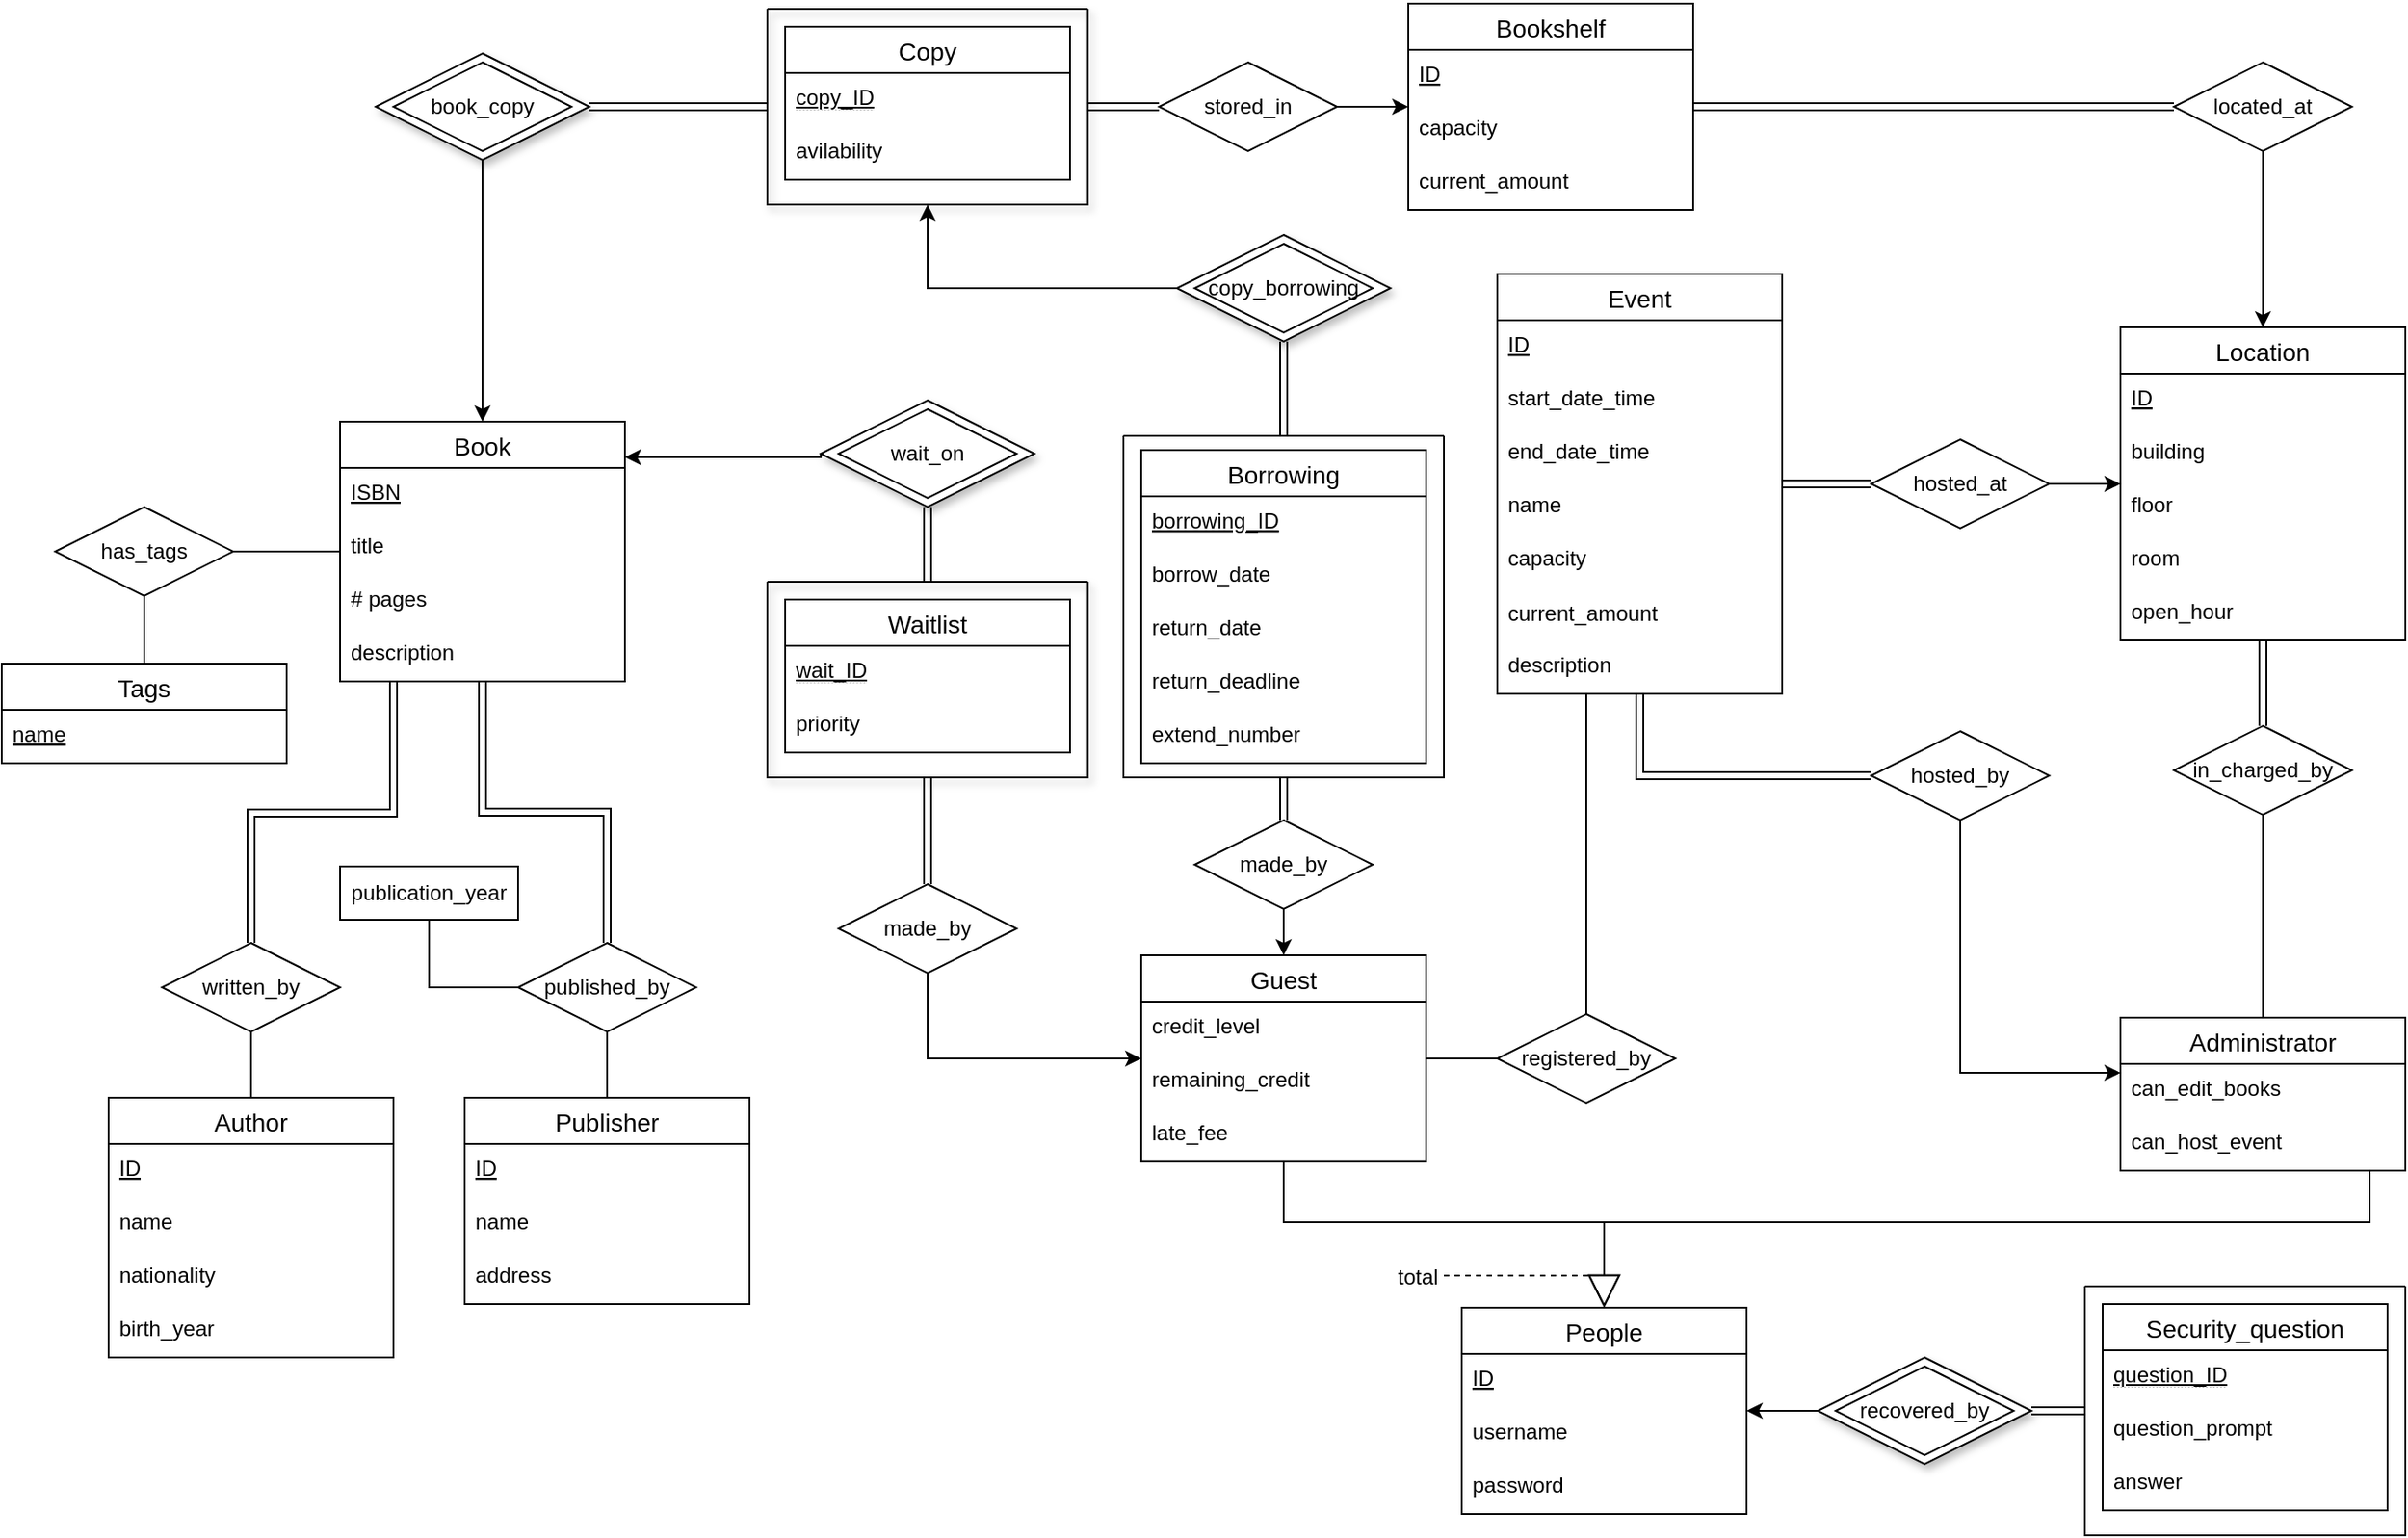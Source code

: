 <mxfile version="20.8.16" type="device"><diagram id="R2lEEEUBdFMjLlhIrx00" name="Page-1"><mxGraphModel dx="2229" dy="854" grid="1" gridSize="10" guides="1" tooltips="1" connect="1" arrows="1" fold="1" page="1" pageScale="1" pageWidth="850" pageHeight="1100" math="0" shadow="0" extFonts="Permanent Marker^https://fonts.googleapis.com/css?family=Permanent+Marker"><root><mxCell id="0"/><mxCell id="1" parent="0"/><mxCell id="3pUokIxNdo1e3XjNeTQa-15" value="" style="rhombus;whiteSpace=wrap;html=1;shadow=1;" parent="1" vertex="1"><mxGeometry x="-30" y="298" width="120" height="60" as="geometry"/></mxCell><mxCell id="3pUokIxNdo1e3XjNeTQa-14" value="" style="rhombus;whiteSpace=wrap;html=1;shadow=1;" parent="1" vertex="1"><mxGeometry x="170" y="205" width="120" height="60" as="geometry"/></mxCell><mxCell id="M0YwCfA4mjr5i9VfoFUj-1" value="Book" style="swimlane;fontStyle=0;childLayout=stackLayout;horizontal=1;startSize=26;horizontalStack=0;resizeParent=1;resizeParentMax=0;resizeLast=0;collapsible=1;marginBottom=0;align=center;fontSize=14;" parent="1" vertex="1"><mxGeometry x="-300" y="310" width="160" height="146" as="geometry"/></mxCell><mxCell id="M0YwCfA4mjr5i9VfoFUj-2" value="ISBN" style="text;strokeColor=none;fillColor=none;spacingLeft=4;spacingRight=4;overflow=hidden;rotatable=0;points=[[0,0.5],[1,0.5]];portConstraint=eastwest;fontSize=12;fontStyle=4" parent="M0YwCfA4mjr5i9VfoFUj-1" vertex="1"><mxGeometry y="26" width="160" height="30" as="geometry"/></mxCell><mxCell id="M0YwCfA4mjr5i9VfoFUj-3" value="title" style="text;strokeColor=none;fillColor=none;spacingLeft=4;spacingRight=4;overflow=hidden;rotatable=0;points=[[0,0.5],[1,0.5]];portConstraint=eastwest;fontSize=12;" parent="M0YwCfA4mjr5i9VfoFUj-1" vertex="1"><mxGeometry y="56" width="160" height="30" as="geometry"/></mxCell><mxCell id="6Vq29FL__fgsb-6oe8JI-12" value="# pages" style="text;strokeColor=none;fillColor=none;spacingLeft=4;spacingRight=4;overflow=hidden;rotatable=0;points=[[0,0.5],[1,0.5]];portConstraint=eastwest;fontSize=12;" parent="M0YwCfA4mjr5i9VfoFUj-1" vertex="1"><mxGeometry y="86" width="160" height="30" as="geometry"/></mxCell><mxCell id="3pUokIxNdo1e3XjNeTQa-11" value="description" style="text;strokeColor=none;fillColor=none;spacingLeft=4;spacingRight=4;overflow=hidden;rotatable=0;points=[[0,0.5],[1,0.5]];portConstraint=eastwest;fontSize=12;" parent="M0YwCfA4mjr5i9VfoFUj-1" vertex="1"><mxGeometry y="116" width="160" height="30" as="geometry"/></mxCell><mxCell id="M0YwCfA4mjr5i9VfoFUj-5" value="Bookshelf" style="swimlane;fontStyle=0;childLayout=stackLayout;horizontal=1;startSize=26;horizontalStack=0;resizeParent=1;resizeParentMax=0;resizeLast=0;collapsible=1;marginBottom=0;align=center;fontSize=14;" parent="1" vertex="1"><mxGeometry x="300" y="75" width="160" height="116" as="geometry"/></mxCell><mxCell id="M0YwCfA4mjr5i9VfoFUj-6" value="ID" style="text;strokeColor=none;fillColor=none;spacingLeft=4;spacingRight=4;overflow=hidden;rotatable=0;points=[[0,0.5],[1,0.5]];portConstraint=eastwest;fontSize=12;fontStyle=4" parent="M0YwCfA4mjr5i9VfoFUj-5" vertex="1"><mxGeometry y="26" width="160" height="30" as="geometry"/></mxCell><mxCell id="M0YwCfA4mjr5i9VfoFUj-8" value="capacity" style="text;strokeColor=none;fillColor=none;spacingLeft=4;spacingRight=4;overflow=hidden;rotatable=0;points=[[0,0.5],[1,0.5]];portConstraint=eastwest;fontSize=12;" parent="M0YwCfA4mjr5i9VfoFUj-5" vertex="1"><mxGeometry y="56" width="160" height="30" as="geometry"/></mxCell><mxCell id="RutCKX_S9ad8p6_v9QBn-16" value="current_amount" style="text;strokeColor=none;fillColor=none;spacingLeft=4;spacingRight=4;overflow=hidden;rotatable=0;points=[[0,0.5],[1,0.5]];portConstraint=eastwest;fontSize=12;" parent="M0YwCfA4mjr5i9VfoFUj-5" vertex="1"><mxGeometry y="86" width="160" height="30" as="geometry"/></mxCell><mxCell id="M0YwCfA4mjr5i9VfoFUj-9" value="Location" style="swimlane;fontStyle=0;childLayout=stackLayout;horizontal=1;startSize=26;horizontalStack=0;resizeParent=1;resizeParentMax=0;resizeLast=0;collapsible=1;marginBottom=0;align=center;fontSize=14;" parent="1" vertex="1"><mxGeometry x="700" y="257" width="160" height="176" as="geometry"/></mxCell><mxCell id="M0YwCfA4mjr5i9VfoFUj-11" value="ID" style="text;strokeColor=none;fillColor=none;spacingLeft=4;spacingRight=4;overflow=hidden;rotatable=0;points=[[0,0.5],[1,0.5]];portConstraint=eastwest;fontSize=12;fontStyle=4" parent="M0YwCfA4mjr5i9VfoFUj-9" vertex="1"><mxGeometry y="26" width="160" height="30" as="geometry"/></mxCell><mxCell id="AqIdlSZo3u4nEyOkJ_SE-2" value="building" style="text;strokeColor=none;fillColor=none;spacingLeft=4;spacingRight=4;overflow=hidden;rotatable=0;points=[[0,0.5],[1,0.5]];portConstraint=eastwest;fontSize=12;fontStyle=0" parent="M0YwCfA4mjr5i9VfoFUj-9" vertex="1"><mxGeometry y="56" width="160" height="30" as="geometry"/></mxCell><mxCell id="M0YwCfA4mjr5i9VfoFUj-12" value="floor" style="text;strokeColor=none;fillColor=none;spacingLeft=4;spacingRight=4;overflow=hidden;rotatable=0;points=[[0,0.5],[1,0.5]];portConstraint=eastwest;fontSize=12;fontStyle=0" parent="M0YwCfA4mjr5i9VfoFUj-9" vertex="1"><mxGeometry y="86" width="160" height="30" as="geometry"/></mxCell><mxCell id="RutCKX_S9ad8p6_v9QBn-11" value="room" style="text;strokeColor=none;fillColor=none;spacingLeft=4;spacingRight=4;overflow=hidden;rotatable=0;points=[[0,0.5],[1,0.5]];portConstraint=eastwest;fontSize=12;fontStyle=0" parent="M0YwCfA4mjr5i9VfoFUj-9" vertex="1"><mxGeometry y="116" width="160" height="30" as="geometry"/></mxCell><mxCell id="m7qZ3WIpsGeV1RLe8qS_-42" value="open_hour" style="text;strokeColor=none;fillColor=none;spacingLeft=4;spacingRight=4;overflow=hidden;rotatable=0;points=[[0,0.5],[1,0.5]];portConstraint=eastwest;fontSize=12;fontStyle=0" parent="M0YwCfA4mjr5i9VfoFUj-9" vertex="1"><mxGeometry y="146" width="160" height="30" as="geometry"/></mxCell><mxCell id="M0YwCfA4mjr5i9VfoFUj-31" style="edgeStyle=orthogonalEdgeStyle;shape=link;rounded=0;orthogonalLoop=1;jettySize=auto;html=1;exitX=0;exitY=0.5;exitDx=0;exitDy=0;" parent="1" source="M0YwCfA4mjr5i9VfoFUj-13" target="6Vq29FL__fgsb-6oe8JI-7" edge="1"><mxGeometry relative="1" as="geometry"><mxPoint x="220" y="-20" as="targetPoint"/></mxGeometry></mxCell><mxCell id="M0YwCfA4mjr5i9VfoFUj-72" style="edgeStyle=orthogonalEdgeStyle;rounded=0;orthogonalLoop=1;jettySize=auto;html=1;exitX=1;exitY=0.5;exitDx=0;exitDy=0;" parent="1" source="M0YwCfA4mjr5i9VfoFUj-13" target="M0YwCfA4mjr5i9VfoFUj-5" edge="1"><mxGeometry relative="1" as="geometry"/></mxCell><mxCell id="M0YwCfA4mjr5i9VfoFUj-13" value="stored_in" style="rhombus;whiteSpace=wrap;html=1;" parent="1" vertex="1"><mxGeometry x="160" y="108" width="100" height="50" as="geometry"/></mxCell><mxCell id="M0YwCfA4mjr5i9VfoFUj-33" style="edgeStyle=orthogonalEdgeStyle;rounded=0;orthogonalLoop=1;jettySize=auto;html=1;exitX=0;exitY=0.5;exitDx=0;exitDy=0;shape=link;" parent="1" source="M0YwCfA4mjr5i9VfoFUj-14" target="M0YwCfA4mjr5i9VfoFUj-5" edge="1"><mxGeometry relative="1" as="geometry"/></mxCell><mxCell id="M0YwCfA4mjr5i9VfoFUj-73" style="edgeStyle=orthogonalEdgeStyle;rounded=0;orthogonalLoop=1;jettySize=auto;html=1;exitX=0.5;exitY=1;exitDx=0;exitDy=0;" parent="1" source="M0YwCfA4mjr5i9VfoFUj-14" target="M0YwCfA4mjr5i9VfoFUj-9" edge="1"><mxGeometry relative="1" as="geometry"><mxPoint x="590" y="123" as="targetPoint"/></mxGeometry></mxCell><mxCell id="M0YwCfA4mjr5i9VfoFUj-14" value="located_at" style="rhombus;whiteSpace=wrap;html=1;" parent="1" vertex="1"><mxGeometry x="730" y="108" width="100" height="50" as="geometry"/></mxCell><mxCell id="M0YwCfA4mjr5i9VfoFUj-15" value="Author" style="swimlane;fontStyle=0;childLayout=stackLayout;horizontal=1;startSize=26;horizontalStack=0;resizeParent=1;resizeParentMax=0;resizeLast=0;collapsible=1;marginBottom=0;align=center;fontSize=14;" parent="1" vertex="1"><mxGeometry x="-430" y="690" width="160" height="146" as="geometry"/></mxCell><mxCell id="M0YwCfA4mjr5i9VfoFUj-16" value="ID" style="text;strokeColor=none;fillColor=none;spacingLeft=4;spacingRight=4;overflow=hidden;rotatable=0;points=[[0,0.5],[1,0.5]];portConstraint=eastwest;fontSize=12;fontStyle=4" parent="M0YwCfA4mjr5i9VfoFUj-15" vertex="1"><mxGeometry y="26" width="160" height="30" as="geometry"/></mxCell><mxCell id="M0YwCfA4mjr5i9VfoFUj-17" value="name" style="text;strokeColor=none;fillColor=none;spacingLeft=4;spacingRight=4;overflow=hidden;rotatable=0;points=[[0,0.5],[1,0.5]];portConstraint=eastwest;fontSize=12;" parent="M0YwCfA4mjr5i9VfoFUj-15" vertex="1"><mxGeometry y="56" width="160" height="30" as="geometry"/></mxCell><mxCell id="M0YwCfA4mjr5i9VfoFUj-18" value="nationality" style="text;strokeColor=none;fillColor=none;spacingLeft=4;spacingRight=4;overflow=hidden;rotatable=0;points=[[0,0.5],[1,0.5]];portConstraint=eastwest;fontSize=12;" parent="M0YwCfA4mjr5i9VfoFUj-15" vertex="1"><mxGeometry y="86" width="160" height="30" as="geometry"/></mxCell><mxCell id="M0YwCfA4mjr5i9VfoFUj-23" value="birth_year" style="text;strokeColor=none;fillColor=none;spacingLeft=4;spacingRight=4;overflow=hidden;rotatable=0;points=[[0,0.5],[1,0.5]];portConstraint=eastwest;fontSize=12;" parent="M0YwCfA4mjr5i9VfoFUj-15" vertex="1"><mxGeometry y="116" width="160" height="30" as="geometry"/></mxCell><mxCell id="M0YwCfA4mjr5i9VfoFUj-19" value="Publisher" style="swimlane;fontStyle=0;childLayout=stackLayout;horizontal=1;startSize=26;horizontalStack=0;resizeParent=1;resizeParentMax=0;resizeLast=0;collapsible=1;marginBottom=0;align=center;fontSize=14;" parent="1" vertex="1"><mxGeometry x="-230" y="690" width="160" height="116" as="geometry"/></mxCell><mxCell id="M0YwCfA4mjr5i9VfoFUj-20" value="ID" style="text;strokeColor=none;fillColor=none;spacingLeft=4;spacingRight=4;overflow=hidden;rotatable=0;points=[[0,0.5],[1,0.5]];portConstraint=eastwest;fontSize=12;fontStyle=4" parent="M0YwCfA4mjr5i9VfoFUj-19" vertex="1"><mxGeometry y="26" width="160" height="30" as="geometry"/></mxCell><mxCell id="M0YwCfA4mjr5i9VfoFUj-21" value="name" style="text;strokeColor=none;fillColor=none;spacingLeft=4;spacingRight=4;overflow=hidden;rotatable=0;points=[[0,0.5],[1,0.5]];portConstraint=eastwest;fontSize=12;" parent="M0YwCfA4mjr5i9VfoFUj-19" vertex="1"><mxGeometry y="56" width="160" height="30" as="geometry"/></mxCell><mxCell id="M0YwCfA4mjr5i9VfoFUj-22" value="address" style="text;strokeColor=none;fillColor=none;spacingLeft=4;spacingRight=4;overflow=hidden;rotatable=0;points=[[0,0.5],[1,0.5]];portConstraint=eastwest;fontSize=12;" parent="M0YwCfA4mjr5i9VfoFUj-19" vertex="1"><mxGeometry y="86" width="160" height="30" as="geometry"/></mxCell><mxCell id="M0YwCfA4mjr5i9VfoFUj-26" style="edgeStyle=orthogonalEdgeStyle;rounded=0;orthogonalLoop=1;jettySize=auto;html=1;exitX=0.5;exitY=0;exitDx=0;exitDy=0;shape=link;" parent="1" source="M0YwCfA4mjr5i9VfoFUj-24" target="M0YwCfA4mjr5i9VfoFUj-1" edge="1"><mxGeometry relative="1" as="geometry"><Array as="points"><mxPoint x="-350" y="530"/><mxPoint x="-270" y="530"/></Array></mxGeometry></mxCell><mxCell id="M0YwCfA4mjr5i9VfoFUj-24" value="written_by" style="rhombus;whiteSpace=wrap;html=1;" parent="1" vertex="1"><mxGeometry x="-400" y="603" width="100" height="50" as="geometry"/></mxCell><mxCell id="M0YwCfA4mjr5i9VfoFUj-28" style="edgeStyle=orthogonalEdgeStyle;rounded=0;orthogonalLoop=1;jettySize=auto;html=1;shape=link;" parent="1" source="M0YwCfA4mjr5i9VfoFUj-25" target="M0YwCfA4mjr5i9VfoFUj-1" edge="1"><mxGeometry relative="1" as="geometry"/></mxCell><mxCell id="M0YwCfA4mjr5i9VfoFUj-25" value="published_by" style="rhombus;whiteSpace=wrap;html=1;" parent="1" vertex="1"><mxGeometry x="-200" y="603" width="100" height="50" as="geometry"/></mxCell><mxCell id="M0YwCfA4mjr5i9VfoFUj-44" value="Guest" style="swimlane;fontStyle=0;childLayout=stackLayout;horizontal=1;startSize=26;horizontalStack=0;resizeParent=1;resizeParentMax=0;resizeLast=0;collapsible=1;marginBottom=0;align=center;fontSize=14;" parent="1" vertex="1"><mxGeometry x="150" y="610" width="160" height="116" as="geometry"/></mxCell><mxCell id="M0YwCfA4mjr5i9VfoFUj-45" value="credit_level" style="text;strokeColor=none;fillColor=none;spacingLeft=4;spacingRight=4;overflow=hidden;rotatable=0;points=[[0,0.5],[1,0.5]];portConstraint=eastwest;fontSize=12;fontStyle=0" parent="M0YwCfA4mjr5i9VfoFUj-44" vertex="1"><mxGeometry y="26" width="160" height="30" as="geometry"/></mxCell><mxCell id="6Vq29FL__fgsb-6oe8JI-16" value="remaining_credit" style="text;strokeColor=none;fillColor=none;spacingLeft=4;spacingRight=4;overflow=hidden;rotatable=0;points=[[0,0.5],[1,0.5]];portConstraint=eastwest;fontSize=12;" parent="M0YwCfA4mjr5i9VfoFUj-44" vertex="1"><mxGeometry y="56" width="160" height="30" as="geometry"/></mxCell><mxCell id="m7qZ3WIpsGeV1RLe8qS_-4" value="late_fee" style="text;strokeColor=none;fillColor=none;spacingLeft=4;spacingRight=4;overflow=hidden;rotatable=0;points=[[0,0.5],[1,0.5]];portConstraint=eastwest;fontSize=12;" parent="M0YwCfA4mjr5i9VfoFUj-44" vertex="1"><mxGeometry y="86" width="160" height="30" as="geometry"/></mxCell><mxCell id="M0YwCfA4mjr5i9VfoFUj-52" value="People" style="swimlane;fontStyle=0;childLayout=stackLayout;horizontal=1;startSize=26;horizontalStack=0;resizeParent=1;resizeParentMax=0;resizeLast=0;collapsible=1;marginBottom=0;align=center;fontSize=14;" parent="1" vertex="1"><mxGeometry x="330" y="808" width="160" height="116" as="geometry"/></mxCell><mxCell id="M0YwCfA4mjr5i9VfoFUj-53" value="ID" style="text;strokeColor=none;fillColor=none;spacingLeft=4;spacingRight=4;overflow=hidden;rotatable=0;points=[[0,0.5],[1,0.5]];portConstraint=eastwest;fontSize=12;fontStyle=4" parent="M0YwCfA4mjr5i9VfoFUj-52" vertex="1"><mxGeometry y="26" width="160" height="30" as="geometry"/></mxCell><mxCell id="m7qZ3WIpsGeV1RLe8qS_-3" value="username" style="text;strokeColor=none;fillColor=none;spacingLeft=4;spacingRight=4;overflow=hidden;rotatable=0;points=[[0,0.5],[1,0.5]];portConstraint=eastwest;fontSize=12;fontStyle=0" parent="M0YwCfA4mjr5i9VfoFUj-52" vertex="1"><mxGeometry y="56" width="160" height="30" as="geometry"/></mxCell><mxCell id="m7qZ3WIpsGeV1RLe8qS_-9" value="password" style="text;strokeColor=none;fillColor=none;spacingLeft=4;spacingRight=4;overflow=hidden;rotatable=0;points=[[0,0.5],[1,0.5]];portConstraint=eastwest;fontSize=12;fontStyle=0" parent="M0YwCfA4mjr5i9VfoFUj-52" vertex="1"><mxGeometry y="86" width="160" height="30" as="geometry"/></mxCell><mxCell id="M0YwCfA4mjr5i9VfoFUj-56" value="Administrator" style="swimlane;fontStyle=0;childLayout=stackLayout;horizontal=1;startSize=26;horizontalStack=0;resizeParent=1;resizeParentMax=0;resizeLast=0;collapsible=1;marginBottom=0;align=center;fontSize=14;" parent="1" vertex="1"><mxGeometry x="700" y="645" width="160" height="86" as="geometry"/></mxCell><mxCell id="m7qZ3WIpsGeV1RLe8qS_-21" value="can_edit_books" style="text;strokeColor=none;fillColor=none;spacingLeft=4;spacingRight=4;overflow=hidden;rotatable=0;points=[[0,0.5],[1,0.5]];portConstraint=eastwest;fontSize=12;" parent="M0YwCfA4mjr5i9VfoFUj-56" vertex="1"><mxGeometry y="26" width="160" height="30" as="geometry"/></mxCell><mxCell id="m7qZ3WIpsGeV1RLe8qS_-43" value="can_host_event" style="text;strokeColor=none;fillColor=none;spacingLeft=4;spacingRight=4;overflow=hidden;rotatable=0;points=[[0,0.5],[1,0.5]];portConstraint=eastwest;fontSize=12;" parent="M0YwCfA4mjr5i9VfoFUj-56" vertex="1"><mxGeometry y="56" width="160" height="30" as="geometry"/></mxCell><mxCell id="M0YwCfA4mjr5i9VfoFUj-63" value="" style="endArrow=none;html=1;rounded=0;" parent="1" source="M0YwCfA4mjr5i9VfoFUj-15" target="M0YwCfA4mjr5i9VfoFUj-24" edge="1"><mxGeometry width="50" height="50" relative="1" as="geometry"><mxPoint x="-430" y="740" as="sourcePoint"/><mxPoint x="-380" y="690" as="targetPoint"/></mxGeometry></mxCell><mxCell id="M0YwCfA4mjr5i9VfoFUj-64" value="" style="endArrow=none;html=1;rounded=0;" parent="1" source="M0YwCfA4mjr5i9VfoFUj-19" target="M0YwCfA4mjr5i9VfoFUj-25" edge="1"><mxGeometry width="50" height="50" relative="1" as="geometry"><mxPoint x="-490" y="687" as="sourcePoint"/><mxPoint x="-440" y="637" as="targetPoint"/></mxGeometry></mxCell><mxCell id="M0YwCfA4mjr5i9VfoFUj-76" value="" style="endArrow=block;endSize=16;endFill=0;html=1;rounded=0;edgeStyle=orthogonalEdgeStyle;" parent="1" source="M0YwCfA4mjr5i9VfoFUj-44" target="M0YwCfA4mjr5i9VfoFUj-52" edge="1"><mxGeometry width="160" relative="1" as="geometry"><mxPoint x="-35" y="708" as="sourcePoint"/><mxPoint x="125" y="708" as="targetPoint"/><Array as="points"><mxPoint x="230" y="760"/><mxPoint x="410" y="760"/></Array></mxGeometry></mxCell><mxCell id="M0YwCfA4mjr5i9VfoFUj-77" value="" style="endArrow=block;endSize=16;endFill=0;html=1;rounded=0;edgeStyle=orthogonalEdgeStyle;" parent="1" source="M0YwCfA4mjr5i9VfoFUj-56" target="M0YwCfA4mjr5i9VfoFUj-52" edge="1"><mxGeometry width="160" relative="1" as="geometry"><mxPoint x="115" y="788" as="sourcePoint"/><mxPoint x="215" y="704" as="targetPoint"/><Array as="points"><mxPoint x="840" y="760"/><mxPoint x="410" y="760"/></Array></mxGeometry></mxCell><mxCell id="M0YwCfA4mjr5i9VfoFUj-84" value="Borrowing" style="swimlane;fontStyle=0;childLayout=stackLayout;horizontal=1;startSize=26;horizontalStack=0;resizeParent=1;resizeParentMax=0;resizeLast=0;collapsible=1;marginBottom=0;align=center;fontSize=14;" parent="1" vertex="1"><mxGeometry x="150" y="326" width="160" height="176" as="geometry"/></mxCell><mxCell id="M0YwCfA4mjr5i9VfoFUj-85" value="borrowing_ID" style="text;strokeColor=none;fillColor=none;spacingLeft=4;spacingRight=4;overflow=hidden;rotatable=0;points=[[0,0.5],[1,0.5]];portConstraint=eastwest;fontSize=12;fontStyle=4" parent="M0YwCfA4mjr5i9VfoFUj-84" vertex="1"><mxGeometry y="26" width="160" height="30" as="geometry"/></mxCell><mxCell id="M0YwCfA4mjr5i9VfoFUj-86" value="borrow_date" style="text;strokeColor=none;fillColor=none;spacingLeft=4;spacingRight=4;overflow=hidden;rotatable=0;points=[[0,0.5],[1,0.5]];portConstraint=eastwest;fontSize=12;" parent="M0YwCfA4mjr5i9VfoFUj-84" vertex="1"><mxGeometry y="56" width="160" height="30" as="geometry"/></mxCell><mxCell id="M0YwCfA4mjr5i9VfoFUj-108" value="return_date" style="text;strokeColor=none;fillColor=none;spacingLeft=4;spacingRight=4;overflow=hidden;rotatable=0;points=[[0,0.5],[1,0.5]];portConstraint=eastwest;fontSize=12;" parent="M0YwCfA4mjr5i9VfoFUj-84" vertex="1"><mxGeometry y="86" width="160" height="30" as="geometry"/></mxCell><mxCell id="M0YwCfA4mjr5i9VfoFUj-109" value="return_deadline" style="text;strokeColor=none;fillColor=none;spacingLeft=4;spacingRight=4;overflow=hidden;rotatable=0;points=[[0,0.5],[1,0.5]];portConstraint=eastwest;fontSize=12;" parent="M0YwCfA4mjr5i9VfoFUj-84" vertex="1"><mxGeometry y="116" width="160" height="30" as="geometry"/></mxCell><mxCell id="m7qZ3WIpsGeV1RLe8qS_-22" value="extend_number" style="text;strokeColor=none;fillColor=none;spacingLeft=4;spacingRight=4;overflow=hidden;rotatable=0;points=[[0,0.5],[1,0.5]];portConstraint=eastwest;fontSize=12;" parent="M0YwCfA4mjr5i9VfoFUj-84" vertex="1"><mxGeometry y="146" width="160" height="30" as="geometry"/></mxCell><mxCell id="M0YwCfA4mjr5i9VfoFUj-88" style="edgeStyle=orthogonalEdgeStyle;rounded=0;orthogonalLoop=1;jettySize=auto;html=1;shape=link;" parent="1" source="M0YwCfA4mjr5i9VfoFUj-87" target="3pUokIxNdo1e3XjNeTQa-12" edge="1"><mxGeometry relative="1" as="geometry"/></mxCell><mxCell id="M0YwCfA4mjr5i9VfoFUj-89" style="edgeStyle=orthogonalEdgeStyle;rounded=0;orthogonalLoop=1;jettySize=auto;html=1;exitX=0.5;exitY=1;exitDx=0;exitDy=0;" parent="1" source="M0YwCfA4mjr5i9VfoFUj-87" target="M0YwCfA4mjr5i9VfoFUj-44" edge="1"><mxGeometry relative="1" as="geometry"><mxPoint x="230" y="618" as="sourcePoint"/><Array as="points"/></mxGeometry></mxCell><mxCell id="M0YwCfA4mjr5i9VfoFUj-87" value="made_by" style="rhombus;whiteSpace=wrap;html=1;" parent="1" vertex="1"><mxGeometry x="180" y="534" width="100" height="50" as="geometry"/></mxCell><mxCell id="M0YwCfA4mjr5i9VfoFUj-91" style="edgeStyle=orthogonalEdgeStyle;shape=link;rounded=0;orthogonalLoop=1;jettySize=auto;html=1;" parent="1" source="3pUokIxNdo1e3XjNeTQa-14" target="3pUokIxNdo1e3XjNeTQa-12" edge="1"><mxGeometry relative="1" as="geometry"/></mxCell><mxCell id="M0YwCfA4mjr5i9VfoFUj-90" value="copy_borrowing" style="rhombus;whiteSpace=wrap;html=1;" parent="1" vertex="1"><mxGeometry x="180" y="210" width="100" height="50" as="geometry"/></mxCell><mxCell id="M0YwCfA4mjr5i9VfoFUj-94" value="" style="endArrow=none;html=1;rounded=0;edgeStyle=orthogonalEdgeStyle;startArrow=classic;startFill=1;" parent="1" source="6Vq29FL__fgsb-6oe8JI-7" target="3pUokIxNdo1e3XjNeTQa-14" edge="1"><mxGeometry width="50" height="50" relative="1" as="geometry"><mxPoint x="130" y="470" as="sourcePoint"/><mxPoint x="190" y="430" as="targetPoint"/><Array as="points"><mxPoint x="30" y="235"/></Array></mxGeometry></mxCell><mxCell id="RutCKX_S9ad8p6_v9QBn-1" value="Tags" style="swimlane;fontStyle=0;childLayout=stackLayout;horizontal=1;startSize=26;horizontalStack=0;resizeParent=1;resizeParentMax=0;resizeLast=0;collapsible=1;marginBottom=0;align=center;fontSize=14;" parent="1" vertex="1"><mxGeometry x="-490" y="446" width="160" height="56" as="geometry"/></mxCell><mxCell id="RutCKX_S9ad8p6_v9QBn-2" value="name" style="text;strokeColor=none;fillColor=none;spacingLeft=4;spacingRight=4;overflow=hidden;rotatable=0;points=[[0,0.5],[1,0.5]];portConstraint=eastwest;fontSize=12;fontStyle=4" parent="RutCKX_S9ad8p6_v9QBn-1" vertex="1"><mxGeometry y="26" width="160" height="30" as="geometry"/></mxCell><mxCell id="RutCKX_S9ad8p6_v9QBn-7" value="has_tags" style="rhombus;whiteSpace=wrap;html=1;" parent="1" vertex="1"><mxGeometry x="-460" y="358" width="100" height="50" as="geometry"/></mxCell><mxCell id="RutCKX_S9ad8p6_v9QBn-8" value="" style="endArrow=none;html=1;rounded=0;edgeStyle=orthogonalEdgeStyle;" parent="1" source="M0YwCfA4mjr5i9VfoFUj-1" target="RutCKX_S9ad8p6_v9QBn-7" edge="1"><mxGeometry width="50" height="50" relative="1" as="geometry"><mxPoint x="-560" y="163" as="sourcePoint"/><mxPoint x="-520" y="163" as="targetPoint"/></mxGeometry></mxCell><mxCell id="RutCKX_S9ad8p6_v9QBn-9" value="" style="endArrow=none;html=1;rounded=0;exitX=0.5;exitY=1;exitDx=0;exitDy=0;edgeStyle=orthogonalEdgeStyle;" parent="1" source="RutCKX_S9ad8p6_v9QBn-7" target="RutCKX_S9ad8p6_v9QBn-1" edge="1"><mxGeometry width="50" height="50" relative="1" as="geometry"><mxPoint x="-690" y="380" as="sourcePoint"/><mxPoint x="-650" y="380" as="targetPoint"/></mxGeometry></mxCell><mxCell id="6Vq29FL__fgsb-6oe8JI-1" value="Copy" style="swimlane;fontStyle=0;childLayout=stackLayout;horizontal=1;startSize=26;horizontalStack=0;resizeParent=1;resizeParentMax=0;resizeLast=0;collapsible=1;marginBottom=0;align=center;fontSize=14;" parent="1" vertex="1"><mxGeometry x="-50" y="88" width="160" height="86" as="geometry"/></mxCell><mxCell id="6Vq29FL__fgsb-6oe8JI-2" value="&lt;u style=&quot;text-decoration:underline dotted;text-underline-position:under&quot;&gt;copy_ID&lt;/u&gt;" style="text;strokeColor=none;fillColor=none;spacingLeft=4;spacingRight=4;overflow=hidden;rotatable=0;points=[[0,0.5],[1,0.5]];portConstraint=eastwest;fontSize=12;fontStyle=4;html=1;" parent="6Vq29FL__fgsb-6oe8JI-1" vertex="1"><mxGeometry y="26" width="160" height="30" as="geometry"/></mxCell><mxCell id="6Vq29FL__fgsb-6oe8JI-6" value="avilability" style="text;strokeColor=none;fillColor=none;spacingLeft=4;spacingRight=4;overflow=hidden;rotatable=0;points=[[0,0.5],[1,0.5]];portConstraint=eastwest;fontSize=12;" parent="6Vq29FL__fgsb-6oe8JI-1" vertex="1"><mxGeometry y="56" width="160" height="30" as="geometry"/></mxCell><mxCell id="6Vq29FL__fgsb-6oe8JI-7" value="" style="swimlane;startSize=0;shadow=1;" parent="1" vertex="1"><mxGeometry x="-60" y="78" width="180" height="110" as="geometry"><mxRectangle x="710" y="550" width="50" height="40" as="alternateBounds"/></mxGeometry></mxCell><mxCell id="6Vq29FL__fgsb-6oe8JI-10" style="edgeStyle=orthogonalEdgeStyle;rounded=0;orthogonalLoop=1;jettySize=auto;html=1;exitX=1;exitY=0.5;exitDx=0;exitDy=0;shape=link;" parent="1" source="6Vq29FL__fgsb-6oe8JI-8" target="6Vq29FL__fgsb-6oe8JI-7" edge="1"><mxGeometry relative="1" as="geometry"/></mxCell><mxCell id="6Vq29FL__fgsb-6oe8JI-11" style="edgeStyle=orthogonalEdgeStyle;rounded=0;orthogonalLoop=1;jettySize=auto;html=1;exitX=0.5;exitY=1;exitDx=0;exitDy=0;" parent="1" source="6Vq29FL__fgsb-6oe8JI-8" target="M0YwCfA4mjr5i9VfoFUj-1" edge="1"><mxGeometry relative="1" as="geometry"><mxPoint x="-10" y="469" as="targetPoint"/><Array as="points"><mxPoint x="-220" y="270"/><mxPoint x="-220" y="270"/></Array></mxGeometry></mxCell><mxCell id="6Vq29FL__fgsb-6oe8JI-8" value="" style="rhombus;whiteSpace=wrap;html=1;shadow=1;" parent="1" vertex="1"><mxGeometry x="-280" y="103" width="120" height="60" as="geometry"/></mxCell><mxCell id="6Vq29FL__fgsb-6oe8JI-9" value="book_copy" style="rhombus;whiteSpace=wrap;html=1;" parent="1" vertex="1"><mxGeometry x="-270" y="108" width="100" height="50" as="geometry"/></mxCell><mxCell id="6Vq29FL__fgsb-6oe8JI-13" value="publication_year" style="rounded=0;whiteSpace=wrap;html=1;" parent="1" vertex="1"><mxGeometry x="-300" y="560" width="100" height="30" as="geometry"/></mxCell><mxCell id="6Vq29FL__fgsb-6oe8JI-15" value="" style="endArrow=none;html=1;rounded=0;edgeStyle=orthogonalEdgeStyle;entryX=0;entryY=0.5;entryDx=0;entryDy=0;" parent="1" source="6Vq29FL__fgsb-6oe8JI-13" target="M0YwCfA4mjr5i9VfoFUj-25" edge="1"><mxGeometry width="50" height="50" relative="1" as="geometry"><mxPoint x="-20" y="747" as="sourcePoint"/><mxPoint x="30" y="697" as="targetPoint"/></mxGeometry></mxCell><mxCell id="m7qZ3WIpsGeV1RLe8qS_-6" style="edgeStyle=orthogonalEdgeStyle;rounded=0;orthogonalLoop=1;jettySize=auto;html=1;exitX=0.5;exitY=0;exitDx=0;exitDy=0;shape=link;" parent="1" source="m7qZ3WIpsGeV1RLe8qS_-5" target="M0YwCfA4mjr5i9VfoFUj-9" edge="1"><mxGeometry relative="1" as="geometry"/></mxCell><mxCell id="m7qZ3WIpsGeV1RLe8qS_-7" style="edgeStyle=orthogonalEdgeStyle;rounded=0;orthogonalLoop=1;jettySize=auto;html=1;exitX=0.5;exitY=1;exitDx=0;exitDy=0;endArrow=none;endFill=0;" parent="1" source="m7qZ3WIpsGeV1RLe8qS_-5" target="M0YwCfA4mjr5i9VfoFUj-56" edge="1"><mxGeometry relative="1" as="geometry"><Array as="points"><mxPoint x="780" y="623"/><mxPoint x="780" y="623"/></Array></mxGeometry></mxCell><mxCell id="m7qZ3WIpsGeV1RLe8qS_-5" value="in_charged_by" style="rhombus;whiteSpace=wrap;html=1;" parent="1" vertex="1"><mxGeometry x="730" y="481" width="100" height="50" as="geometry"/></mxCell><mxCell id="m7qZ3WIpsGeV1RLe8qS_-53" style="edgeStyle=orthogonalEdgeStyle;shape=link;rounded=0;orthogonalLoop=1;jettySize=auto;html=1;exitX=0;exitY=0.5;exitDx=0;exitDy=0;endArrow=classic;endFill=1;" parent="1" source="m7qZ3WIpsGeV1RLe8qS_-45" target="m7qZ3WIpsGeV1RLe8qS_-33" edge="1"><mxGeometry relative="1" as="geometry"><mxPoint x="525.525" y="308.531" as="targetPoint"/><Array as="points"/></mxGeometry></mxCell><mxCell id="m7qZ3WIpsGeV1RLe8qS_-54" style="edgeStyle=orthogonalEdgeStyle;rounded=0;orthogonalLoop=1;jettySize=auto;html=1;endArrow=classic;endFill=1;exitX=1;exitY=0.5;exitDx=0;exitDy=0;" parent="1" source="m7qZ3WIpsGeV1RLe8qS_-45" target="M0YwCfA4mjr5i9VfoFUj-9" edge="1"><mxGeometry relative="1" as="geometry"><mxPoint x="640" y="348" as="sourcePoint"/></mxGeometry></mxCell><mxCell id="m7qZ3WIpsGeV1RLe8qS_-45" value="hosted_at" style="rhombus;whiteSpace=wrap;html=1;" parent="1" vertex="1"><mxGeometry x="560" y="320" width="100" height="50" as="geometry"/></mxCell><mxCell id="m7qZ3WIpsGeV1RLe8qS_-47" style="edgeStyle=orthogonalEdgeStyle;rounded=0;orthogonalLoop=1;jettySize=auto;html=1;exitX=0.5;exitY=1;exitDx=0;exitDy=0;" parent="1" source="m7qZ3WIpsGeV1RLe8qS_-46" target="M0YwCfA4mjr5i9VfoFUj-56" edge="1"><mxGeometry relative="1" as="geometry"><Array as="points"><mxPoint x="610" y="676"/></Array></mxGeometry></mxCell><mxCell id="m7qZ3WIpsGeV1RLe8qS_-49" style="edgeStyle=orthogonalEdgeStyle;rounded=0;orthogonalLoop=1;jettySize=auto;html=1;exitX=0;exitY=0.5;exitDx=0;exitDy=0;endArrow=classic;endFill=1;shape=link;" parent="1" source="m7qZ3WIpsGeV1RLe8qS_-46" target="m7qZ3WIpsGeV1RLe8qS_-33" edge="1"><mxGeometry relative="1" as="geometry"><mxPoint x="525" y="358.034" as="targetPoint"/></mxGeometry></mxCell><mxCell id="m7qZ3WIpsGeV1RLe8qS_-46" value="hosted_by" style="rhombus;whiteSpace=wrap;html=1;" parent="1" vertex="1"><mxGeometry x="560" y="484" width="100" height="50" as="geometry"/></mxCell><mxCell id="m7qZ3WIpsGeV1RLe8qS_-56" style="edgeStyle=orthogonalEdgeStyle;rounded=0;orthogonalLoop=1;jettySize=auto;html=1;exitX=0;exitY=0.5;exitDx=0;exitDy=0;endArrow=none;endFill=0;" parent="1" source="m7qZ3WIpsGeV1RLe8qS_-55" target="M0YwCfA4mjr5i9VfoFUj-44" edge="1"><mxGeometry relative="1" as="geometry"/></mxCell><mxCell id="m7qZ3WIpsGeV1RLe8qS_-57" style="edgeStyle=orthogonalEdgeStyle;rounded=0;orthogonalLoop=1;jettySize=auto;html=1;exitX=1;exitY=0.5;exitDx=0;exitDy=0;endArrow=none;endFill=0;" parent="1" source="m7qZ3WIpsGeV1RLe8qS_-55" target="m7qZ3WIpsGeV1RLe8qS_-33" edge="1"><mxGeometry relative="1" as="geometry"><Array as="points"><mxPoint x="400" y="668"/></Array><mxPoint x="400" y="487.5" as="targetPoint"/></mxGeometry></mxCell><mxCell id="m7qZ3WIpsGeV1RLe8qS_-55" value="registered_by" style="rhombus;whiteSpace=wrap;html=1;" parent="1" vertex="1"><mxGeometry x="350" y="643" width="100" height="50" as="geometry"/></mxCell><mxCell id="m7qZ3WIpsGeV1RLe8qS_-61" value="Security_question" style="swimlane;fontStyle=0;childLayout=stackLayout;horizontal=1;startSize=26;horizontalStack=0;resizeParent=1;resizeParentMax=0;resizeLast=0;collapsible=1;marginBottom=0;align=center;fontSize=14;" parent="1" vertex="1"><mxGeometry x="690" y="806" width="160" height="116" as="geometry"/></mxCell><mxCell id="m7qZ3WIpsGeV1RLe8qS_-62" value="&lt;u style=&quot;text-decoration:underline dotted;text-underline-position:under&quot;&gt;question_ID&lt;/u&gt;" style="text;strokeColor=none;fillColor=none;spacingLeft=4;spacingRight=4;overflow=hidden;rotatable=0;points=[[0,0.5],[1,0.5]];portConstraint=eastwest;fontSize=12;fontStyle=4;html=1;" parent="m7qZ3WIpsGeV1RLe8qS_-61" vertex="1"><mxGeometry y="26" width="160" height="30" as="geometry"/></mxCell><mxCell id="m7qZ3WIpsGeV1RLe8qS_-63" value="question_prompt" style="text;strokeColor=none;fillColor=none;spacingLeft=4;spacingRight=4;overflow=hidden;rotatable=0;points=[[0,0.5],[1,0.5]];portConstraint=eastwest;fontSize=12;fontStyle=0" parent="m7qZ3WIpsGeV1RLe8qS_-61" vertex="1"><mxGeometry y="56" width="160" height="30" as="geometry"/></mxCell><mxCell id="m7qZ3WIpsGeV1RLe8qS_-64" value="answer" style="text;strokeColor=none;fillColor=none;spacingLeft=4;spacingRight=4;overflow=hidden;rotatable=0;points=[[0,0.5],[1,0.5]];portConstraint=eastwest;fontSize=12;fontStyle=0" parent="m7qZ3WIpsGeV1RLe8qS_-61" vertex="1"><mxGeometry y="86" width="160" height="30" as="geometry"/></mxCell><mxCell id="m7qZ3WIpsGeV1RLe8qS_-77" style="edgeStyle=orthogonalEdgeStyle;rounded=0;sketch=0;orthogonalLoop=1;jettySize=auto;html=1;entryX=1;entryY=0.5;entryDx=0;entryDy=0;endArrow=none;endFill=0;shape=link;" parent="1" source="m7qZ3WIpsGeV1RLe8qS_-72" target="m7qZ3WIpsGeV1RLe8qS_-75" edge="1"><mxGeometry relative="1" as="geometry"/></mxCell><mxCell id="m7qZ3WIpsGeV1RLe8qS_-72" value="" style="swimlane;startSize=0;" parent="1" vertex="1"><mxGeometry x="680" y="796" width="180" height="140" as="geometry"/></mxCell><mxCell id="m7qZ3WIpsGeV1RLe8qS_-78" style="edgeStyle=orthogonalEdgeStyle;rounded=0;sketch=0;orthogonalLoop=1;jettySize=auto;html=1;exitX=0;exitY=0.5;exitDx=0;exitDy=0;endArrow=classic;endFill=1;" parent="1" source="m7qZ3WIpsGeV1RLe8qS_-75" target="M0YwCfA4mjr5i9VfoFUj-52" edge="1"><mxGeometry relative="1" as="geometry"/></mxCell><mxCell id="m7qZ3WIpsGeV1RLe8qS_-75" value="" style="rhombus;whiteSpace=wrap;html=1;shadow=1;" parent="1" vertex="1"><mxGeometry x="530" y="836" width="120" height="60" as="geometry"/></mxCell><mxCell id="m7qZ3WIpsGeV1RLe8qS_-76" value="recovered_by" style="rhombus;whiteSpace=wrap;html=1;" parent="1" vertex="1"><mxGeometry x="540" y="841" width="100" height="50" as="geometry"/></mxCell><mxCell id="3pUokIxNdo1e3XjNeTQa-1" value="Waitlist" style="swimlane;fontStyle=0;childLayout=stackLayout;horizontal=1;startSize=26;horizontalStack=0;resizeParent=1;resizeParentMax=0;resizeLast=0;collapsible=1;marginBottom=0;align=center;fontSize=14;" parent="1" vertex="1"><mxGeometry x="-50" y="410" width="160" height="86" as="geometry"/></mxCell><mxCell id="3pUokIxNdo1e3XjNeTQa-2" value="&lt;u style=&quot;text-decoration:underline dotted;text-underline-position:under&quot;&gt;wait_ID&lt;/u&gt;" style="text;strokeColor=none;fillColor=none;spacingLeft=4;spacingRight=4;overflow=hidden;rotatable=0;points=[[0,0.5],[1,0.5]];portConstraint=eastwest;fontSize=12;fontStyle=4;html=1;" parent="3pUokIxNdo1e3XjNeTQa-1" vertex="1"><mxGeometry y="26" width="160" height="30" as="geometry"/></mxCell><mxCell id="3pUokIxNdo1e3XjNeTQa-3" value="priority" style="text;strokeColor=none;fillColor=none;spacingLeft=4;spacingRight=4;overflow=hidden;rotatable=0;points=[[0,0.5],[1,0.5]];portConstraint=eastwest;fontSize=12;" parent="3pUokIxNdo1e3XjNeTQa-1" vertex="1"><mxGeometry y="56" width="160" height="30" as="geometry"/></mxCell><mxCell id="3pUokIxNdo1e3XjNeTQa-4" value="" style="swimlane;startSize=0;shadow=1;" parent="1" vertex="1"><mxGeometry x="-60" y="400" width="180" height="110" as="geometry"><mxRectangle x="710" y="550" width="50" height="40" as="alternateBounds"/></mxGeometry></mxCell><mxCell id="3pUokIxNdo1e3XjNeTQa-7" style="edgeStyle=orthogonalEdgeStyle;rounded=0;orthogonalLoop=1;jettySize=auto;html=1;exitX=0.5;exitY=1;exitDx=0;exitDy=0;" parent="1" source="3pUokIxNdo1e3XjNeTQa-5" target="M0YwCfA4mjr5i9VfoFUj-44" edge="1"><mxGeometry relative="1" as="geometry"/></mxCell><mxCell id="3pUokIxNdo1e3XjNeTQa-8" style="edgeStyle=orthogonalEdgeStyle;rounded=0;orthogonalLoop=1;jettySize=auto;html=1;exitX=0.5;exitY=0;exitDx=0;exitDy=0;shape=link;" parent="1" source="3pUokIxNdo1e3XjNeTQa-5" target="3pUokIxNdo1e3XjNeTQa-4" edge="1"><mxGeometry relative="1" as="geometry"/></mxCell><mxCell id="3pUokIxNdo1e3XjNeTQa-5" value="made_by" style="rhombus;whiteSpace=wrap;html=1;" parent="1" vertex="1"><mxGeometry x="-20" y="570" width="100" height="50" as="geometry"/></mxCell><mxCell id="3pUokIxNdo1e3XjNeTQa-9" style="edgeStyle=orthogonalEdgeStyle;shape=link;rounded=0;orthogonalLoop=1;jettySize=auto;html=1;" parent="1" source="3pUokIxNdo1e3XjNeTQa-15" target="3pUokIxNdo1e3XjNeTQa-4" edge="1"><mxGeometry relative="1" as="geometry"/></mxCell><mxCell id="3pUokIxNdo1e3XjNeTQa-10" style="edgeStyle=orthogonalEdgeStyle;rounded=0;orthogonalLoop=1;jettySize=auto;html=1;exitX=0;exitY=0.5;exitDx=0;exitDy=0;" parent="1" source="3pUokIxNdo1e3XjNeTQa-15" target="M0YwCfA4mjr5i9VfoFUj-1" edge="1"><mxGeometry relative="1" as="geometry"><Array as="points"><mxPoint x="-30" y="330"/></Array></mxGeometry></mxCell><mxCell id="3pUokIxNdo1e3XjNeTQa-6" value="wait_on" style="rhombus;whiteSpace=wrap;html=1;" parent="1" vertex="1"><mxGeometry x="-20" y="303" width="100" height="50" as="geometry"/></mxCell><mxCell id="3pUokIxNdo1e3XjNeTQa-12" value="" style="swimlane;startSize=0;" parent="1" vertex="1"><mxGeometry x="140" y="318" width="180" height="192" as="geometry"/></mxCell><mxCell id="YyJV3YzGnMf7hOjJCWoC-1" value="" style="endArrow=none;dashed=1;html=1;rounded=0;" parent="1" edge="1"><mxGeometry width="50" height="50" relative="1" as="geometry"><mxPoint x="320" y="790" as="sourcePoint"/><mxPoint x="410" y="790" as="targetPoint"/></mxGeometry></mxCell><mxCell id="YyJV3YzGnMf7hOjJCWoC-2" value="total" style="text;html=1;align=center;verticalAlign=middle;resizable=0;points=[];autosize=1;strokeColor=none;fillColor=none;" parent="1" vertex="1"><mxGeometry x="280" y="776" width="50" height="30" as="geometry"/></mxCell><mxCell id="m7qZ3WIpsGeV1RLe8qS_-33" value="Event" style="swimlane;fontStyle=0;childLayout=stackLayout;horizontal=1;startSize=26;horizontalStack=0;resizeParent=1;resizeParentMax=0;resizeLast=0;collapsible=1;marginBottom=0;align=center;fontSize=14;" parent="1" vertex="1"><mxGeometry x="350" y="227" width="160" height="236" as="geometry"/></mxCell><mxCell id="AqIdlSZo3u4nEyOkJ_SE-5" value="ID" style="text;strokeColor=none;fillColor=none;spacingLeft=4;spacingRight=4;overflow=hidden;rotatable=0;points=[[0,0.5],[1,0.5]];portConstraint=eastwest;fontSize=12;fontStyle=4" parent="m7qZ3WIpsGeV1RLe8qS_-33" vertex="1"><mxGeometry y="26" width="160" height="30" as="geometry"/></mxCell><mxCell id="AqIdlSZo3u4nEyOkJ_SE-7" value="start_date_time" style="text;strokeColor=none;fillColor=none;spacingLeft=4;spacingRight=4;overflow=hidden;rotatable=0;points=[[0,0.5],[1,0.5]];portConstraint=eastwest;fontSize=12;fontStyle=0" parent="m7qZ3WIpsGeV1RLe8qS_-33" vertex="1"><mxGeometry y="56" width="160" height="30" as="geometry"/></mxCell><mxCell id="AqIdlSZo3u4nEyOkJ_SE-6" value="end_date_time" style="text;strokeColor=none;fillColor=none;spacingLeft=4;spacingRight=4;overflow=hidden;rotatable=0;points=[[0,0.5],[1,0.5]];portConstraint=eastwest;fontSize=12;fontStyle=0" parent="m7qZ3WIpsGeV1RLe8qS_-33" vertex="1"><mxGeometry y="86" width="160" height="30" as="geometry"/></mxCell><mxCell id="m7qZ3WIpsGeV1RLe8qS_-38" value="name" style="text;strokeColor=none;fillColor=none;spacingLeft=4;spacingRight=4;overflow=hidden;rotatable=0;points=[[0,0.5],[1,0.5]];portConstraint=eastwest;fontSize=12;fontStyle=0" parent="m7qZ3WIpsGeV1RLe8qS_-33" vertex="1"><mxGeometry y="116" width="160" height="30" as="geometry"/></mxCell><mxCell id="m7qZ3WIpsGeV1RLe8qS_-36" value="capacity" style="text;strokeColor=none;fillColor=none;spacingLeft=4;spacingRight=4;overflow=hidden;rotatable=0;points=[[0,0.5],[1,0.5]];portConstraint=eastwest;fontSize=12;fontStyle=0" parent="m7qZ3WIpsGeV1RLe8qS_-33" vertex="1"><mxGeometry y="146" width="160" height="30" as="geometry"/></mxCell><mxCell id="a91NYEVBYUr5msId86aO-2" value="current_amount" style="text;strokeColor=none;fillColor=none;align=left;verticalAlign=middle;spacingLeft=4;spacingRight=4;overflow=hidden;points=[[0,0.5],[1,0.5]];portConstraint=eastwest;rotatable=0;whiteSpace=wrap;html=1;" vertex="1" parent="m7qZ3WIpsGeV1RLe8qS_-33"><mxGeometry y="176" width="160" height="30" as="geometry"/></mxCell><mxCell id="AqIdlSZo3u4nEyOkJ_SE-3" value="description" style="text;strokeColor=none;fillColor=none;spacingLeft=4;spacingRight=4;overflow=hidden;rotatable=0;points=[[0,0.5],[1,0.5]];portConstraint=eastwest;fontSize=12;fontStyle=0" parent="m7qZ3WIpsGeV1RLe8qS_-33" vertex="1"><mxGeometry y="206" width="160" height="30" as="geometry"/></mxCell></root></mxGraphModel></diagram></mxfile>